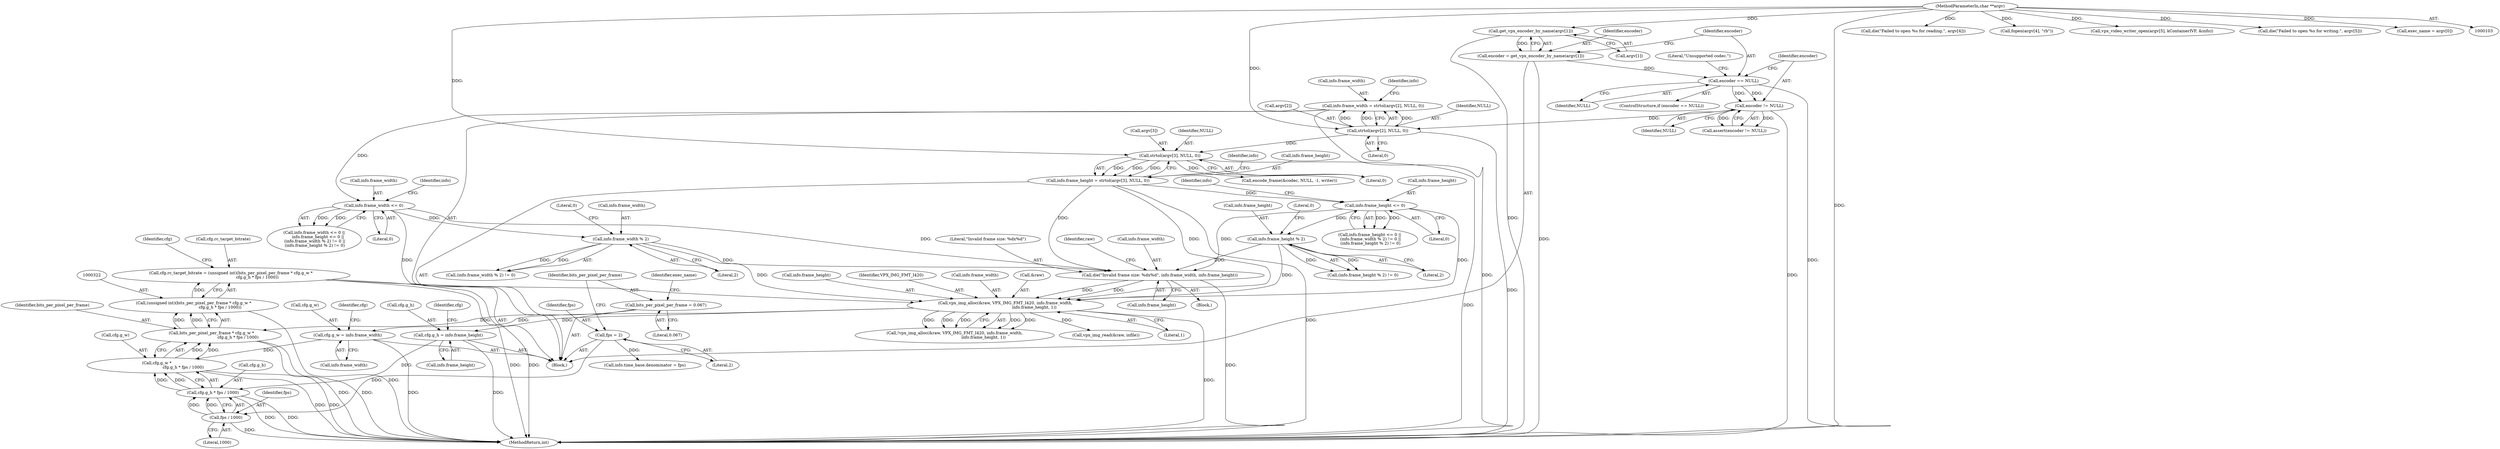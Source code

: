 digraph "0_Android_5a9753fca56f0eeb9f61e342b2fccffc364f9426_7@integer" {
"1000317" [label="(Call,cfg.rc_target_bitrate = (unsigned int)(bits_per_pixel_per_frame * cfg.g_w *\n                                         cfg.g_h * fps / 1000))"];
"1000321" [label="(Call,(unsigned int)(bits_per_pixel_per_frame * cfg.g_w *\n                                         cfg.g_h * fps / 1000))"];
"1000323" [label="(Call,bits_per_pixel_per_frame * cfg.g_w *\n                                         cfg.g_h * fps / 1000)"];
"1000133" [label="(Call,bits_per_pixel_per_frame = 0.067)"];
"1000325" [label="(Call,cfg.g_w *\n                                         cfg.g_h * fps / 1000)"];
"1000281" [label="(Call,cfg.g_w = info.frame_width)"];
"1000250" [label="(Call,vpx_img_alloc(&raw, VPX_IMG_FMT_I420, info.frame_width,\n                                             info.frame_height, 1))"];
"1000226" [label="(Call,info.frame_width % 2)"];
"1000213" [label="(Call,info.frame_width <= 0)"];
"1000177" [label="(Call,info.frame_width = strtol(argv[2], NULL, 0))"];
"1000181" [label="(Call,strtol(argv[2], NULL, 0))"];
"1000105" [label="(MethodParameterIn,char **argv)"];
"1000167" [label="(Call,encoder != NULL)"];
"1000160" [label="(Call,encoder == NULL)"];
"1000153" [label="(Call,encoder = get_vpx_encoder_by_name(argv[1]))"];
"1000155" [label="(Call,get_vpx_encoder_by_name(argv[1]))"];
"1000240" [label="(Call,die(\"Invalid frame size: %dx%d\", info.frame_width, info.frame_height))"];
"1000187" [label="(Call,info.frame_height = strtol(argv[3], NULL, 0))"];
"1000191" [label="(Call,strtol(argv[3], NULL, 0))"];
"1000233" [label="(Call,info.frame_height % 2)"];
"1000219" [label="(Call,info.frame_height <= 0)"];
"1000329" [label="(Call,cfg.g_h * fps / 1000)"];
"1000288" [label="(Call,cfg.g_h = info.frame_height)"];
"1000333" [label="(Call,fps / 1000)"];
"1000129" [label="(Call,fps = 2)"];
"1000227" [label="(Call,info.frame_width)"];
"1000133" [label="(Call,bits_per_pixel_per_frame = 0.067)"];
"1000204" [label="(Call,info.time_base.denominator = fps)"];
"1000177" [label="(Call,info.frame_width = strtol(argv[2], NULL, 0))"];
"1000241" [label="(Literal,\"Invalid frame size: %dx%d\")"];
"1000438" [label="(Call,encode_frame(&codec, NULL, -1, writer))"];
"1000385" [label="(Call,vpx_img_read(&raw, infile))"];
"1000226" [label="(Call,info.frame_width % 2)"];
"1000137" [label="(Identifier,exec_name)"];
"1000134" [label="(Identifier,bits_per_pixel_per_frame)"];
"1000252" [label="(Identifier,raw)"];
"1000367" [label="(Call,die(\"Failed to open %s for reading.\", argv[4]))"];
"1000166" [label="(Call,assert(encoder != NULL))"];
"1000257" [label="(Call,info.frame_height)"];
"1000335" [label="(Literal,1000)"];
"1000187" [label="(Call,info.frame_height = strtol(argv[3], NULL, 0))"];
"1000250" [label="(Call,vpx_img_alloc(&raw, VPX_IMG_FMT_I420, info.frame_width,\n                                             info.frame_height, 1))"];
"1000129" [label="(Call,fps = 2)"];
"1000213" [label="(Call,info.frame_width <= 0)"];
"1000233" [label="(Call,info.frame_height % 2)"];
"1000135" [label="(Literal,0.067)"];
"1000260" [label="(Literal,1)"];
"1000298" [label="(Identifier,cfg)"];
"1000362" [label="(Call,fopen(argv[4], \"rb\"))"];
"1000325" [label="(Call,cfg.g_w *\n                                         cfg.g_h * fps / 1000)"];
"1000225" [label="(Call,(info.frame_width % 2) != 0)"];
"1000188" [label="(Call,info.frame_height)"];
"1000181" [label="(Call,strtol(argv[2], NULL, 0))"];
"1000131" [label="(Literal,2)"];
"1000185" [label="(Identifier,NULL)"];
"1000165" [label="(Literal,\"Unsupported codec.\")"];
"1000330" [label="(Call,cfg.g_h)"];
"1000329" [label="(Call,cfg.g_h * fps / 1000)"];
"1000168" [label="(Identifier,encoder)"];
"1000324" [label="(Identifier,bits_per_pixel_per_frame)"];
"1000253" [label="(Identifier,VPX_IMG_FMT_I420)"];
"1000212" [label="(Call,info.frame_width <= 0 ||\n      info.frame_height <= 0 ||\n (info.frame_width % 2) != 0 ||\n (info.frame_height % 2) != 0)"];
"1000333" [label="(Call,fps / 1000)"];
"1000230" [label="(Literal,2)"];
"1000159" [label="(ControlStructure,if (encoder == NULL))"];
"1000191" [label="(Call,strtol(argv[3], NULL, 0))"];
"1000105" [label="(MethodParameterIn,char **argv)"];
"1000162" [label="(Identifier,NULL)"];
"1000217" [label="(Literal,0)"];
"1000189" [label="(Identifier,info)"];
"1000323" [label="(Call,bits_per_pixel_per_frame * cfg.g_w *\n                                         cfg.g_h * fps / 1000)"];
"1000326" [label="(Call,cfg.g_w)"];
"1000245" [label="(Call,info.frame_height)"];
"1000242" [label="(Call,info.frame_width)"];
"1000282" [label="(Call,cfg.g_w)"];
"1000228" [label="(Identifier,info)"];
"1000153" [label="(Call,encoder = get_vpx_encoder_by_name(argv[1]))"];
"1000232" [label="(Call,(info.frame_height % 2) != 0)"];
"1000154" [label="(Identifier,encoder)"];
"1000334" [label="(Identifier,fps)"];
"1000169" [label="(Identifier,NULL)"];
"1000161" [label="(Identifier,encoder)"];
"1000254" [label="(Call,info.frame_width)"];
"1000285" [label="(Call,info.frame_width)"];
"1000200" [label="(Identifier,info)"];
"1000186" [label="(Literal,0)"];
"1000343" [label="(Call,vpx_video_writer_open(argv[5], kContainerIVF, &info))"];
"1000195" [label="(Identifier,NULL)"];
"1000155" [label="(Call,get_vpx_encoder_by_name(argv[1]))"];
"1000292" [label="(Call,info.frame_height)"];
"1000240" [label="(Call,die(\"Invalid frame size: %dx%d\", info.frame_width, info.frame_height))"];
"1000234" [label="(Call,info.frame_height)"];
"1000468" [label="(MethodReturn,int)"];
"1000318" [label="(Call,cfg.rc_target_bitrate)"];
"1000290" [label="(Identifier,cfg)"];
"1000196" [label="(Literal,0)"];
"1000238" [label="(Literal,0)"];
"1000223" [label="(Literal,0)"];
"1000288" [label="(Call,cfg.g_h = info.frame_height)"];
"1000338" [label="(Identifier,cfg)"];
"1000192" [label="(Call,argv[3])"];
"1000289" [label="(Call,cfg.g_h)"];
"1000156" [label="(Call,argv[1])"];
"1000239" [label="(Block,)"];
"1000321" [label="(Call,(unsigned int)(bits_per_pixel_per_frame * cfg.g_w *\n                                         cfg.g_h * fps / 1000))"];
"1000220" [label="(Call,info.frame_height)"];
"1000218" [label="(Call,info.frame_height <= 0 ||\n (info.frame_width % 2) != 0 ||\n (info.frame_height % 2) != 0)"];
"1000182" [label="(Call,argv[2])"];
"1000251" [label="(Call,&raw)"];
"1000219" [label="(Call,info.frame_height <= 0)"];
"1000214" [label="(Call,info.frame_width)"];
"1000178" [label="(Call,info.frame_width)"];
"1000130" [label="(Identifier,fps)"];
"1000281" [label="(Call,cfg.g_w = info.frame_width)"];
"1000249" [label="(Call,!vpx_img_alloc(&raw, VPX_IMG_FMT_I420, info.frame_width,\n                                             info.frame_height, 1))"];
"1000106" [label="(Block,)"];
"1000231" [label="(Literal,0)"];
"1000221" [label="(Identifier,info)"];
"1000237" [label="(Literal,2)"];
"1000317" [label="(Call,cfg.rc_target_bitrate = (unsigned int)(bits_per_pixel_per_frame * cfg.g_w *\n                                         cfg.g_h * fps / 1000))"];
"1000353" [label="(Call,die(\"Failed to open %s for writing.\", argv[5]))"];
"1000160" [label="(Call,encoder == NULL)"];
"1000167" [label="(Call,encoder != NULL)"];
"1000136" [label="(Call,exec_name = argv[0])"];
"1000317" -> "1000106"  [label="AST: "];
"1000317" -> "1000321"  [label="CFG: "];
"1000318" -> "1000317"  [label="AST: "];
"1000321" -> "1000317"  [label="AST: "];
"1000338" -> "1000317"  [label="CFG: "];
"1000317" -> "1000468"  [label="DDG: "];
"1000317" -> "1000468"  [label="DDG: "];
"1000321" -> "1000317"  [label="DDG: "];
"1000321" -> "1000323"  [label="CFG: "];
"1000322" -> "1000321"  [label="AST: "];
"1000323" -> "1000321"  [label="AST: "];
"1000321" -> "1000468"  [label="DDG: "];
"1000323" -> "1000321"  [label="DDG: "];
"1000323" -> "1000321"  [label="DDG: "];
"1000323" -> "1000325"  [label="CFG: "];
"1000324" -> "1000323"  [label="AST: "];
"1000325" -> "1000323"  [label="AST: "];
"1000323" -> "1000468"  [label="DDG: "];
"1000323" -> "1000468"  [label="DDG: "];
"1000133" -> "1000323"  [label="DDG: "];
"1000325" -> "1000323"  [label="DDG: "];
"1000325" -> "1000323"  [label="DDG: "];
"1000133" -> "1000106"  [label="AST: "];
"1000133" -> "1000135"  [label="CFG: "];
"1000134" -> "1000133"  [label="AST: "];
"1000135" -> "1000133"  [label="AST: "];
"1000137" -> "1000133"  [label="CFG: "];
"1000325" -> "1000329"  [label="CFG: "];
"1000326" -> "1000325"  [label="AST: "];
"1000329" -> "1000325"  [label="AST: "];
"1000325" -> "1000468"  [label="DDG: "];
"1000325" -> "1000468"  [label="DDG: "];
"1000281" -> "1000325"  [label="DDG: "];
"1000329" -> "1000325"  [label="DDG: "];
"1000329" -> "1000325"  [label="DDG: "];
"1000281" -> "1000106"  [label="AST: "];
"1000281" -> "1000285"  [label="CFG: "];
"1000282" -> "1000281"  [label="AST: "];
"1000285" -> "1000281"  [label="AST: "];
"1000290" -> "1000281"  [label="CFG: "];
"1000281" -> "1000468"  [label="DDG: "];
"1000250" -> "1000281"  [label="DDG: "];
"1000250" -> "1000249"  [label="AST: "];
"1000250" -> "1000260"  [label="CFG: "];
"1000251" -> "1000250"  [label="AST: "];
"1000253" -> "1000250"  [label="AST: "];
"1000254" -> "1000250"  [label="AST: "];
"1000257" -> "1000250"  [label="AST: "];
"1000260" -> "1000250"  [label="AST: "];
"1000249" -> "1000250"  [label="CFG: "];
"1000250" -> "1000468"  [label="DDG: "];
"1000250" -> "1000249"  [label="DDG: "];
"1000250" -> "1000249"  [label="DDG: "];
"1000250" -> "1000249"  [label="DDG: "];
"1000250" -> "1000249"  [label="DDG: "];
"1000250" -> "1000249"  [label="DDG: "];
"1000226" -> "1000250"  [label="DDG: "];
"1000213" -> "1000250"  [label="DDG: "];
"1000240" -> "1000250"  [label="DDG: "];
"1000240" -> "1000250"  [label="DDG: "];
"1000187" -> "1000250"  [label="DDG: "];
"1000233" -> "1000250"  [label="DDG: "];
"1000219" -> "1000250"  [label="DDG: "];
"1000250" -> "1000288"  [label="DDG: "];
"1000250" -> "1000385"  [label="DDG: "];
"1000226" -> "1000225"  [label="AST: "];
"1000226" -> "1000230"  [label="CFG: "];
"1000227" -> "1000226"  [label="AST: "];
"1000230" -> "1000226"  [label="AST: "];
"1000231" -> "1000226"  [label="CFG: "];
"1000226" -> "1000225"  [label="DDG: "];
"1000226" -> "1000225"  [label="DDG: "];
"1000213" -> "1000226"  [label="DDG: "];
"1000226" -> "1000240"  [label="DDG: "];
"1000213" -> "1000212"  [label="AST: "];
"1000213" -> "1000217"  [label="CFG: "];
"1000214" -> "1000213"  [label="AST: "];
"1000217" -> "1000213"  [label="AST: "];
"1000221" -> "1000213"  [label="CFG: "];
"1000212" -> "1000213"  [label="CFG: "];
"1000213" -> "1000212"  [label="DDG: "];
"1000213" -> "1000212"  [label="DDG: "];
"1000177" -> "1000213"  [label="DDG: "];
"1000213" -> "1000240"  [label="DDG: "];
"1000177" -> "1000106"  [label="AST: "];
"1000177" -> "1000181"  [label="CFG: "];
"1000178" -> "1000177"  [label="AST: "];
"1000181" -> "1000177"  [label="AST: "];
"1000189" -> "1000177"  [label="CFG: "];
"1000177" -> "1000468"  [label="DDG: "];
"1000181" -> "1000177"  [label="DDG: "];
"1000181" -> "1000177"  [label="DDG: "];
"1000181" -> "1000177"  [label="DDG: "];
"1000181" -> "1000186"  [label="CFG: "];
"1000182" -> "1000181"  [label="AST: "];
"1000185" -> "1000181"  [label="AST: "];
"1000186" -> "1000181"  [label="AST: "];
"1000181" -> "1000468"  [label="DDG: "];
"1000105" -> "1000181"  [label="DDG: "];
"1000167" -> "1000181"  [label="DDG: "];
"1000181" -> "1000191"  [label="DDG: "];
"1000105" -> "1000103"  [label="AST: "];
"1000105" -> "1000468"  [label="DDG: "];
"1000105" -> "1000136"  [label="DDG: "];
"1000105" -> "1000155"  [label="DDG: "];
"1000105" -> "1000191"  [label="DDG: "];
"1000105" -> "1000343"  [label="DDG: "];
"1000105" -> "1000353"  [label="DDG: "];
"1000105" -> "1000362"  [label="DDG: "];
"1000105" -> "1000367"  [label="DDG: "];
"1000167" -> "1000166"  [label="AST: "];
"1000167" -> "1000169"  [label="CFG: "];
"1000168" -> "1000167"  [label="AST: "];
"1000169" -> "1000167"  [label="AST: "];
"1000166" -> "1000167"  [label="CFG: "];
"1000167" -> "1000468"  [label="DDG: "];
"1000167" -> "1000166"  [label="DDG: "];
"1000167" -> "1000166"  [label="DDG: "];
"1000160" -> "1000167"  [label="DDG: "];
"1000160" -> "1000167"  [label="DDG: "];
"1000160" -> "1000159"  [label="AST: "];
"1000160" -> "1000162"  [label="CFG: "];
"1000161" -> "1000160"  [label="AST: "];
"1000162" -> "1000160"  [label="AST: "];
"1000165" -> "1000160"  [label="CFG: "];
"1000168" -> "1000160"  [label="CFG: "];
"1000160" -> "1000468"  [label="DDG: "];
"1000153" -> "1000160"  [label="DDG: "];
"1000153" -> "1000106"  [label="AST: "];
"1000153" -> "1000155"  [label="CFG: "];
"1000154" -> "1000153"  [label="AST: "];
"1000155" -> "1000153"  [label="AST: "];
"1000161" -> "1000153"  [label="CFG: "];
"1000153" -> "1000468"  [label="DDG: "];
"1000155" -> "1000153"  [label="DDG: "];
"1000155" -> "1000156"  [label="CFG: "];
"1000156" -> "1000155"  [label="AST: "];
"1000155" -> "1000468"  [label="DDG: "];
"1000240" -> "1000239"  [label="AST: "];
"1000240" -> "1000245"  [label="CFG: "];
"1000241" -> "1000240"  [label="AST: "];
"1000242" -> "1000240"  [label="AST: "];
"1000245" -> "1000240"  [label="AST: "];
"1000252" -> "1000240"  [label="CFG: "];
"1000240" -> "1000468"  [label="DDG: "];
"1000187" -> "1000240"  [label="DDG: "];
"1000233" -> "1000240"  [label="DDG: "];
"1000219" -> "1000240"  [label="DDG: "];
"1000187" -> "1000106"  [label="AST: "];
"1000187" -> "1000191"  [label="CFG: "];
"1000188" -> "1000187"  [label="AST: "];
"1000191" -> "1000187"  [label="AST: "];
"1000200" -> "1000187"  [label="CFG: "];
"1000187" -> "1000468"  [label="DDG: "];
"1000191" -> "1000187"  [label="DDG: "];
"1000191" -> "1000187"  [label="DDG: "];
"1000191" -> "1000187"  [label="DDG: "];
"1000187" -> "1000219"  [label="DDG: "];
"1000191" -> "1000196"  [label="CFG: "];
"1000192" -> "1000191"  [label="AST: "];
"1000195" -> "1000191"  [label="AST: "];
"1000196" -> "1000191"  [label="AST: "];
"1000191" -> "1000468"  [label="DDG: "];
"1000191" -> "1000438"  [label="DDG: "];
"1000233" -> "1000232"  [label="AST: "];
"1000233" -> "1000237"  [label="CFG: "];
"1000234" -> "1000233"  [label="AST: "];
"1000237" -> "1000233"  [label="AST: "];
"1000238" -> "1000233"  [label="CFG: "];
"1000233" -> "1000232"  [label="DDG: "];
"1000233" -> "1000232"  [label="DDG: "];
"1000219" -> "1000233"  [label="DDG: "];
"1000219" -> "1000218"  [label="AST: "];
"1000219" -> "1000223"  [label="CFG: "];
"1000220" -> "1000219"  [label="AST: "];
"1000223" -> "1000219"  [label="AST: "];
"1000228" -> "1000219"  [label="CFG: "];
"1000218" -> "1000219"  [label="CFG: "];
"1000219" -> "1000218"  [label="DDG: "];
"1000219" -> "1000218"  [label="DDG: "];
"1000329" -> "1000333"  [label="CFG: "];
"1000330" -> "1000329"  [label="AST: "];
"1000333" -> "1000329"  [label="AST: "];
"1000329" -> "1000468"  [label="DDG: "];
"1000329" -> "1000468"  [label="DDG: "];
"1000288" -> "1000329"  [label="DDG: "];
"1000333" -> "1000329"  [label="DDG: "];
"1000333" -> "1000329"  [label="DDG: "];
"1000288" -> "1000106"  [label="AST: "];
"1000288" -> "1000292"  [label="CFG: "];
"1000289" -> "1000288"  [label="AST: "];
"1000292" -> "1000288"  [label="AST: "];
"1000298" -> "1000288"  [label="CFG: "];
"1000288" -> "1000468"  [label="DDG: "];
"1000333" -> "1000335"  [label="CFG: "];
"1000334" -> "1000333"  [label="AST: "];
"1000335" -> "1000333"  [label="AST: "];
"1000333" -> "1000468"  [label="DDG: "];
"1000129" -> "1000333"  [label="DDG: "];
"1000129" -> "1000106"  [label="AST: "];
"1000129" -> "1000131"  [label="CFG: "];
"1000130" -> "1000129"  [label="AST: "];
"1000131" -> "1000129"  [label="AST: "];
"1000134" -> "1000129"  [label="CFG: "];
"1000129" -> "1000204"  [label="DDG: "];
}

